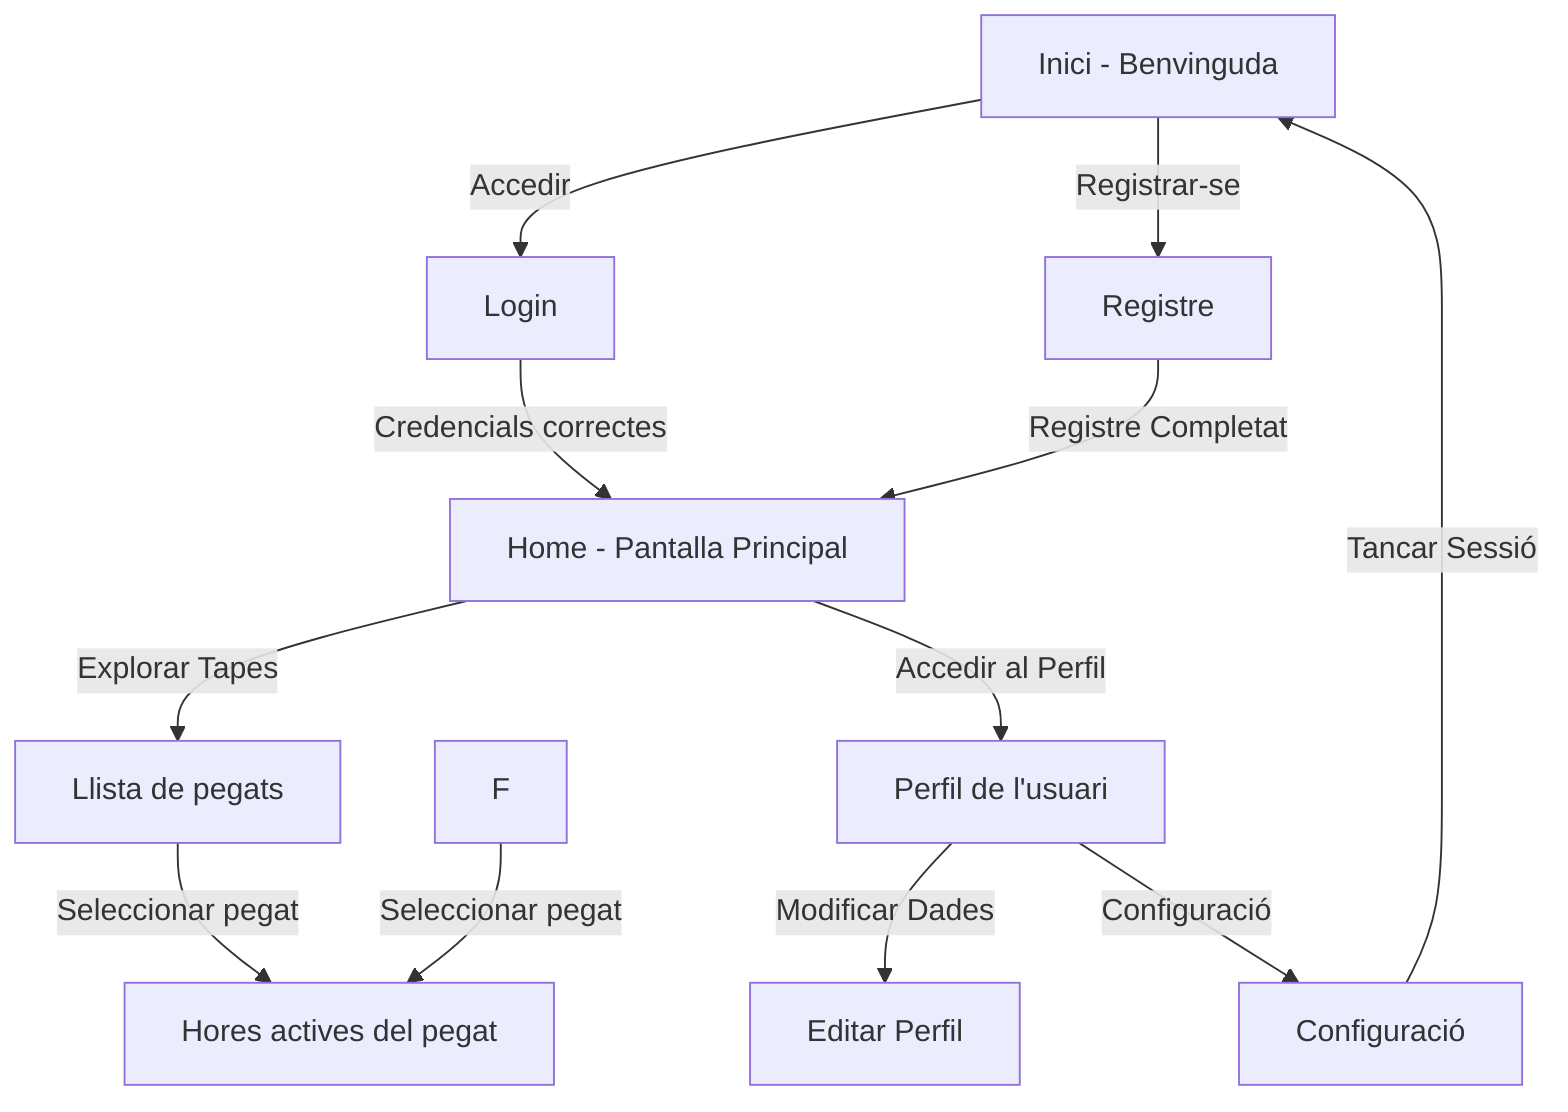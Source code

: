 flowchart TD
    A[Inici - Benvinguda] -->|Accedir| B[Login]
    A -->|Registrar-se| C[Registre]
    B -->|Credencials correctes| D[Home - Pantalla Principal]
    C -->|Registre Completat| D
    D -->|Explorar Tapes| E[Llista de pegats]
    E -->|Seleccionar pegat| G[Hores actives del pegat]
    F -->|Seleccionar pegat| G
    D -->|Accedir al Perfil| J[Perfil de l'usuari]
    J -->|Modificar Dades| K[Editar Perfil]
    J -->|Configuració| L[Configuració]
    L -->|Tancar Sessió| A